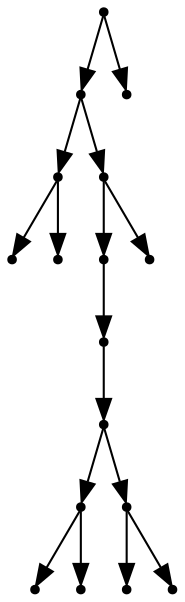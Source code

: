 digraph {
  16 [shape=point];
  14 [shape=point];
  2 [shape=point];
  0 [shape=point];
  1 [shape=point];
  13 [shape=point];
  11 [shape=point];
  10 [shape=point];
  9 [shape=point];
  5 [shape=point];
  3 [shape=point];
  4 [shape=point];
  8 [shape=point];
  6 [shape=point];
  7 [shape=point];
  12 [shape=point];
  15 [shape=point];
16 -> 14;
14 -> 2;
2 -> 0;
2 -> 1;
14 -> 13;
13 -> 11;
11 -> 10;
10 -> 9;
9 -> 5;
5 -> 3;
5 -> 4;
9 -> 8;
8 -> 6;
8 -> 7;
13 -> 12;
16 -> 15;
}
